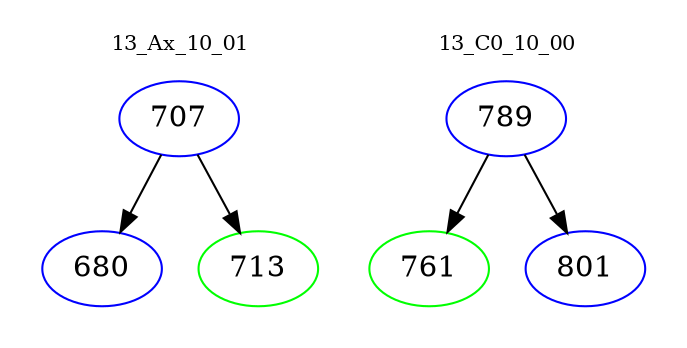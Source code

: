 digraph{
subgraph cluster_0 {
color = white
label = "13_Ax_10_01";
fontsize=10;
T0_707 [label="707", color="blue"]
T0_707 -> T0_680 [color="black"]
T0_680 [label="680", color="blue"]
T0_707 -> T0_713 [color="black"]
T0_713 [label="713", color="green"]
}
subgraph cluster_1 {
color = white
label = "13_C0_10_00";
fontsize=10;
T1_789 [label="789", color="blue"]
T1_789 -> T1_761 [color="black"]
T1_761 [label="761", color="green"]
T1_789 -> T1_801 [color="black"]
T1_801 [label="801", color="blue"]
}
}

